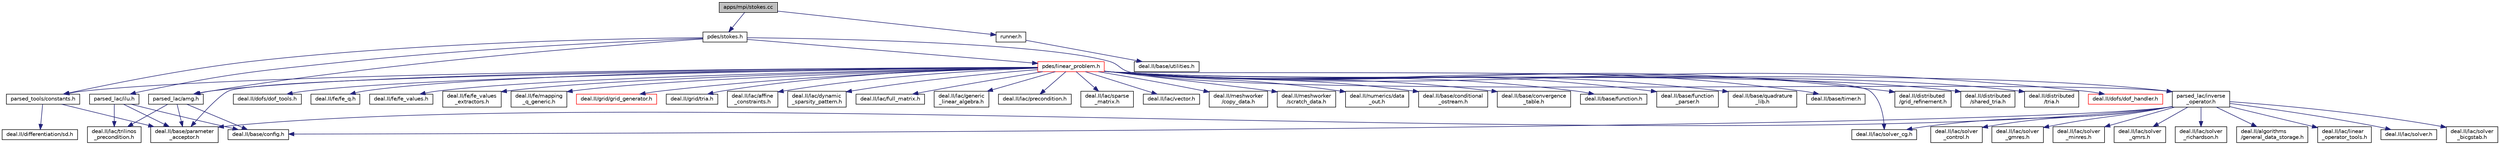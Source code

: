 digraph "apps/mpi/stokes.cc"
{
 // LATEX_PDF_SIZE
  bgcolor="transparent";
  edge [fontname="Helvetica",fontsize="10",labelfontname="Helvetica",labelfontsize="10"];
  node [fontname="Helvetica",fontsize="10",shape=record];
  Node1 [label="apps/mpi/stokes.cc",height=0.2,width=0.4,color="black", fillcolor="grey75", style="filled", fontcolor="black",tooltip=" "];
  Node1 -> Node2 [color="midnightblue",fontsize="10",style="solid",fontname="Helvetica"];
  Node2 [label="pdes/stokes.h",height=0.2,width=0.4,color="black",URL="$stokes_8h.html",tooltip=" "];
  Node2 -> Node3 [color="midnightblue",fontsize="10",style="solid",fontname="Helvetica"];
  Node3 [label="parsed_lac/amg.h",height=0.2,width=0.4,color="black",URL="$amg_8h.html",tooltip=" "];
  Node3 -> Node4 [color="midnightblue",fontsize="10",style="solid",fontname="Helvetica"];
  Node4 [label="deal.II/base/config.h",height=0.2,width=0.4,color="black",URL="/__w/fsi-suite/fsi-suite/deal.tag$config_8h.html.html",tooltip=" "];
  Node3 -> Node5 [color="midnightblue",fontsize="10",style="solid",fontname="Helvetica"];
  Node5 [label="deal.II/base/parameter\l_acceptor.h",height=0.2,width=0.4,color="black",URL="/__w/fsi-suite/fsi-suite/deal.tag$parameter__acceptor_8h.html.html",tooltip=" "];
  Node3 -> Node6 [color="midnightblue",fontsize="10",style="solid",fontname="Helvetica"];
  Node6 [label="deal.II/lac/trilinos\l_precondition.h",height=0.2,width=0.4,color="black",URL="/__w/fsi-suite/fsi-suite/deal.tag$trilinos__precondition_8h.html.html",tooltip=" "];
  Node2 -> Node7 [color="midnightblue",fontsize="10",style="solid",fontname="Helvetica"];
  Node7 [label="parsed_lac/ilu.h",height=0.2,width=0.4,color="black",URL="$ilu_8h.html",tooltip=" "];
  Node7 -> Node4 [color="midnightblue",fontsize="10",style="solid",fontname="Helvetica"];
  Node7 -> Node5 [color="midnightblue",fontsize="10",style="solid",fontname="Helvetica"];
  Node7 -> Node6 [color="midnightblue",fontsize="10",style="solid",fontname="Helvetica"];
  Node2 -> Node8 [color="midnightblue",fontsize="10",style="solid",fontname="Helvetica"];
  Node8 [label="parsed_lac/inverse\l_operator.h",height=0.2,width=0.4,color="black",URL="$inverse__operator_8h.html",tooltip=" "];
  Node8 -> Node4 [color="midnightblue",fontsize="10",style="solid",fontname="Helvetica"];
  Node8 -> Node9 [color="midnightblue",fontsize="10",style="solid",fontname="Helvetica"];
  Node9 [label="deal.II/algorithms\l/general_data_storage.h",height=0.2,width=0.4,color="black",URL="/__w/fsi-suite/fsi-suite/deal.tag$general__data__storage_8h.html.html",tooltip=" "];
  Node8 -> Node5 [color="midnightblue",fontsize="10",style="solid",fontname="Helvetica"];
  Node8 -> Node10 [color="midnightblue",fontsize="10",style="solid",fontname="Helvetica"];
  Node10 [label="deal.II/lac/linear\l_operator_tools.h",height=0.2,width=0.4,color="black",URL="/__w/fsi-suite/fsi-suite/deal.tag$linear__operator__tools_8h.html.html",tooltip=" "];
  Node8 -> Node11 [color="midnightblue",fontsize="10",style="solid",fontname="Helvetica"];
  Node11 [label="deal.II/lac/solver.h",height=0.2,width=0.4,color="black",URL="/__w/fsi-suite/fsi-suite/deal.tag$solver_8h.html.html",tooltip=" "];
  Node8 -> Node12 [color="midnightblue",fontsize="10",style="solid",fontname="Helvetica"];
  Node12 [label="deal.II/lac/solver\l_bicgstab.h",height=0.2,width=0.4,color="black",URL="/__w/fsi-suite/fsi-suite/deal.tag$solver__bicgstab_8h.html.html",tooltip=" "];
  Node8 -> Node13 [color="midnightblue",fontsize="10",style="solid",fontname="Helvetica"];
  Node13 [label="deal.II/lac/solver_cg.h",height=0.2,width=0.4,color="black",URL="/__w/fsi-suite/fsi-suite/deal.tag$solver__cg_8h.html.html",tooltip=" "];
  Node8 -> Node14 [color="midnightblue",fontsize="10",style="solid",fontname="Helvetica"];
  Node14 [label="deal.II/lac/solver\l_control.h",height=0.2,width=0.4,color="black",URL="/__w/fsi-suite/fsi-suite/deal.tag$solver__control_8h.html.html",tooltip=" "];
  Node8 -> Node15 [color="midnightblue",fontsize="10",style="solid",fontname="Helvetica"];
  Node15 [label="deal.II/lac/solver\l_gmres.h",height=0.2,width=0.4,color="black",URL="/__w/fsi-suite/fsi-suite/deal.tag$solver__gmres_8h.html.html",tooltip=" "];
  Node8 -> Node16 [color="midnightblue",fontsize="10",style="solid",fontname="Helvetica"];
  Node16 [label="deal.II/lac/solver\l_minres.h",height=0.2,width=0.4,color="black",URL="/__w/fsi-suite/fsi-suite/deal.tag$solver__minres_8h.html.html",tooltip=" "];
  Node8 -> Node17 [color="midnightblue",fontsize="10",style="solid",fontname="Helvetica"];
  Node17 [label="deal.II/lac/solver\l_qmrs.h",height=0.2,width=0.4,color="black",URL="/__w/fsi-suite/fsi-suite/deal.tag$solver__qmrs_8h.html.html",tooltip=" "];
  Node8 -> Node18 [color="midnightblue",fontsize="10",style="solid",fontname="Helvetica"];
  Node18 [label="deal.II/lac/solver\l_richardson.h",height=0.2,width=0.4,color="black",URL="/__w/fsi-suite/fsi-suite/deal.tag$solver__richardson_8h.html.html",tooltip=" "];
  Node2 -> Node19 [color="midnightblue",fontsize="10",style="solid",fontname="Helvetica"];
  Node19 [label="parsed_tools/constants.h",height=0.2,width=0.4,color="black",URL="$constants_8h.html",tooltip=" "];
  Node19 -> Node5 [color="midnightblue",fontsize="10",style="solid",fontname="Helvetica"];
  Node19 -> Node20 [color="midnightblue",fontsize="10",style="solid",fontname="Helvetica"];
  Node20 [label="deal.II/differentiation/sd.h",height=0.2,width=0.4,color="black",URL="/__w/fsi-suite/fsi-suite/deal.tag$sd_8h.html.html",tooltip=" "];
  Node2 -> Node21 [color="midnightblue",fontsize="10",style="solid",fontname="Helvetica"];
  Node21 [label="pdes/linear_problem.h",height=0.2,width=0.4,color="red",URL="$linear__problem_8h.html",tooltip=" "];
  Node21 -> Node22 [color="midnightblue",fontsize="10",style="solid",fontname="Helvetica"];
  Node22 [label="deal.II/base/conditional\l_ostream.h",height=0.2,width=0.4,color="black",URL="/__w/fsi-suite/fsi-suite/deal.tag$conditional__ostream_8h.html.html",tooltip=" "];
  Node21 -> Node23 [color="midnightblue",fontsize="10",style="solid",fontname="Helvetica"];
  Node23 [label="deal.II/base/convergence\l_table.h",height=0.2,width=0.4,color="black",URL="/__w/fsi-suite/fsi-suite/deal.tag$convergence__table_8h.html.html",tooltip=" "];
  Node21 -> Node24 [color="midnightblue",fontsize="10",style="solid",fontname="Helvetica"];
  Node24 [label="deal.II/base/function.h",height=0.2,width=0.4,color="black",URL="/__w/fsi-suite/fsi-suite/deal.tag$function_8h.html.html",tooltip=" "];
  Node21 -> Node25 [color="midnightblue",fontsize="10",style="solid",fontname="Helvetica"];
  Node25 [label="deal.II/base/function\l_parser.h",height=0.2,width=0.4,color="black",URL="/__w/fsi-suite/fsi-suite/deal.tag$function__parser_8h.html.html",tooltip=" "];
  Node21 -> Node5 [color="midnightblue",fontsize="10",style="solid",fontname="Helvetica"];
  Node21 -> Node26 [color="midnightblue",fontsize="10",style="solid",fontname="Helvetica"];
  Node26 [label="deal.II/base/quadrature\l_lib.h",height=0.2,width=0.4,color="black",URL="/__w/fsi-suite/fsi-suite/deal.tag$quadrature__lib_8h.html.html",tooltip=" "];
  Node21 -> Node27 [color="midnightblue",fontsize="10",style="solid",fontname="Helvetica"];
  Node27 [label="deal.II/base/timer.h",height=0.2,width=0.4,color="black",URL="/__w/fsi-suite/fsi-suite/deal.tag$timer_8h.html.html",tooltip=" "];
  Node21 -> Node28 [color="midnightblue",fontsize="10",style="solid",fontname="Helvetica"];
  Node28 [label="deal.II/distributed\l/grid_refinement.h",height=0.2,width=0.4,color="black",URL="/__w/fsi-suite/fsi-suite/deal.tag$distributed_2grid__refinement_8h.html.html",tooltip=" "];
  Node21 -> Node29 [color="midnightblue",fontsize="10",style="solid",fontname="Helvetica"];
  Node29 [label="deal.II/distributed\l/shared_tria.h",height=0.2,width=0.4,color="black",URL="/__w/fsi-suite/fsi-suite/deal.tag$shared__tria_8h.html.html",tooltip=" "];
  Node21 -> Node30 [color="midnightblue",fontsize="10",style="solid",fontname="Helvetica"];
  Node30 [label="deal.II/distributed\l/tria.h",height=0.2,width=0.4,color="black",URL="/__w/fsi-suite/fsi-suite/deal.tag$distributed_2tria_8h.html.html",tooltip=" "];
  Node21 -> Node31 [color="midnightblue",fontsize="10",style="solid",fontname="Helvetica"];
  Node31 [label="deal.II/dofs/dof_handler.h",height=0.2,width=0.4,color="red",URL="/__w/fsi-suite/fsi-suite/deal.tag$dof__handler_8h.html.html",tooltip=" "];
  Node21 -> Node33 [color="midnightblue",fontsize="10",style="solid",fontname="Helvetica"];
  Node33 [label="deal.II/dofs/dof_tools.h",height=0.2,width=0.4,color="black",URL="/__w/fsi-suite/fsi-suite/deal.tag$dof__tools_8h.html.html",tooltip=" "];
  Node21 -> Node34 [color="midnightblue",fontsize="10",style="solid",fontname="Helvetica"];
  Node34 [label="deal.II/fe/fe_q.h",height=0.2,width=0.4,color="black",URL="/__w/fsi-suite/fsi-suite/deal.tag$fe__q_8h.html.html",tooltip=" "];
  Node21 -> Node35 [color="midnightblue",fontsize="10",style="solid",fontname="Helvetica"];
  Node35 [label="deal.II/fe/fe_values.h",height=0.2,width=0.4,color="black",URL="/__w/fsi-suite/fsi-suite/deal.tag$fe_2fe__values_8h.html.html",tooltip=" "];
  Node21 -> Node36 [color="midnightblue",fontsize="10",style="solid",fontname="Helvetica"];
  Node36 [label="deal.II/fe/fe_values\l_extractors.h",height=0.2,width=0.4,color="black",URL="/__w/fsi-suite/fsi-suite/deal.tag$fe__values__extractors_8h.html.html",tooltip=" "];
  Node21 -> Node37 [color="midnightblue",fontsize="10",style="solid",fontname="Helvetica"];
  Node37 [label="deal.II/fe/mapping\l_q_generic.h",height=0.2,width=0.4,color="black",URL="/__w/fsi-suite/fsi-suite/deal.tag$mapping__q__generic_8h.html.html",tooltip=" "];
  Node21 -> Node38 [color="midnightblue",fontsize="10",style="solid",fontname="Helvetica"];
  Node38 [label="deal.II/grid/grid_generator.h",height=0.2,width=0.4,color="red",URL="/__w/fsi-suite/fsi-suite/deal.tag$grid__generator_8h.html.html",tooltip=" "];
  Node21 -> Node39 [color="midnightblue",fontsize="10",style="solid",fontname="Helvetica"];
  Node39 [label="deal.II/grid/tria.h",height=0.2,width=0.4,color="black",URL="/__w/fsi-suite/fsi-suite/deal.tag$grid_2tria_8h.html.html",tooltip=" "];
  Node21 -> Node40 [color="midnightblue",fontsize="10",style="solid",fontname="Helvetica"];
  Node40 [label="deal.II/lac/affine\l_constraints.h",height=0.2,width=0.4,color="black",URL="/__w/fsi-suite/fsi-suite/deal.tag$affine__constraints_8h.html.html",tooltip=" "];
  Node21 -> Node41 [color="midnightblue",fontsize="10",style="solid",fontname="Helvetica"];
  Node41 [label="deal.II/lac/dynamic\l_sparsity_pattern.h",height=0.2,width=0.4,color="black",URL="/__w/fsi-suite/fsi-suite/deal.tag$dynamic__sparsity__pattern_8h.html.html",tooltip=" "];
  Node21 -> Node42 [color="midnightblue",fontsize="10",style="solid",fontname="Helvetica"];
  Node42 [label="deal.II/lac/full_matrix.h",height=0.2,width=0.4,color="black",URL="/__w/fsi-suite/fsi-suite/deal.tag$full__matrix_8h.html.html",tooltip=" "];
  Node21 -> Node43 [color="midnightblue",fontsize="10",style="solid",fontname="Helvetica"];
  Node43 [label="deal.II/lac/generic\l_linear_algebra.h",height=0.2,width=0.4,color="black",URL="/__w/fsi-suite/fsi-suite/deal.tag$generic__linear__algebra_8h.html.html",tooltip=" "];
  Node21 -> Node44 [color="midnightblue",fontsize="10",style="solid",fontname="Helvetica"];
  Node44 [label="deal.II/lac/precondition.h",height=0.2,width=0.4,color="black",URL="/__w/fsi-suite/fsi-suite/deal.tag$precondition_8h.html.html",tooltip=" "];
  Node21 -> Node13 [color="midnightblue",fontsize="10",style="solid",fontname="Helvetica"];
  Node21 -> Node45 [color="midnightblue",fontsize="10",style="solid",fontname="Helvetica"];
  Node45 [label="deal.II/lac/sparse\l_matrix.h",height=0.2,width=0.4,color="black",URL="/__w/fsi-suite/fsi-suite/deal.tag$sparse__matrix_8h.html.html",tooltip=" "];
  Node21 -> Node46 [color="midnightblue",fontsize="10",style="solid",fontname="Helvetica"];
  Node46 [label="deal.II/lac/vector.h",height=0.2,width=0.4,color="black",URL="/__w/fsi-suite/fsi-suite/deal.tag$vector_8h.html.html",tooltip=" "];
  Node21 -> Node47 [color="midnightblue",fontsize="10",style="solid",fontname="Helvetica"];
  Node47 [label="deal.II/meshworker\l/copy_data.h",height=0.2,width=0.4,color="black",URL="/__w/fsi-suite/fsi-suite/deal.tag$copy__data_8h.html.html",tooltip=" "];
  Node21 -> Node48 [color="midnightblue",fontsize="10",style="solid",fontname="Helvetica"];
  Node48 [label="deal.II/meshworker\l/scratch_data.h",height=0.2,width=0.4,color="black",URL="/__w/fsi-suite/fsi-suite/deal.tag$scratch__data_8h.html.html",tooltip=" "];
  Node21 -> Node49 [color="midnightblue",fontsize="10",style="solid",fontname="Helvetica"];
  Node49 [label="deal.II/numerics/data\l_out.h",height=0.2,width=0.4,color="black",URL="/__w/fsi-suite/fsi-suite/deal.tag$numerics_2data__out_8h.html.html",tooltip=" "];
  Node21 -> Node3 [color="midnightblue",fontsize="10",style="solid",fontname="Helvetica"];
  Node21 -> Node8 [color="midnightblue",fontsize="10",style="solid",fontname="Helvetica"];
  Node21 -> Node19 [color="midnightblue",fontsize="10",style="solid",fontname="Helvetica"];
  Node1 -> Node88 [color="midnightblue",fontsize="10",style="solid",fontname="Helvetica"];
  Node88 [label="runner.h",height=0.2,width=0.4,color="black",URL="$runner_8h.html",tooltip=" "];
  Node88 -> Node62 [color="midnightblue",fontsize="10",style="solid",fontname="Helvetica"];
  Node62 [label="deal.II/base/utilities.h",height=0.2,width=0.4,color="black",URL="/__w/fsi-suite/fsi-suite/deal.tag$include_2deal_8II_2base_2utilities_8h.html.html",tooltip=" "];
}
